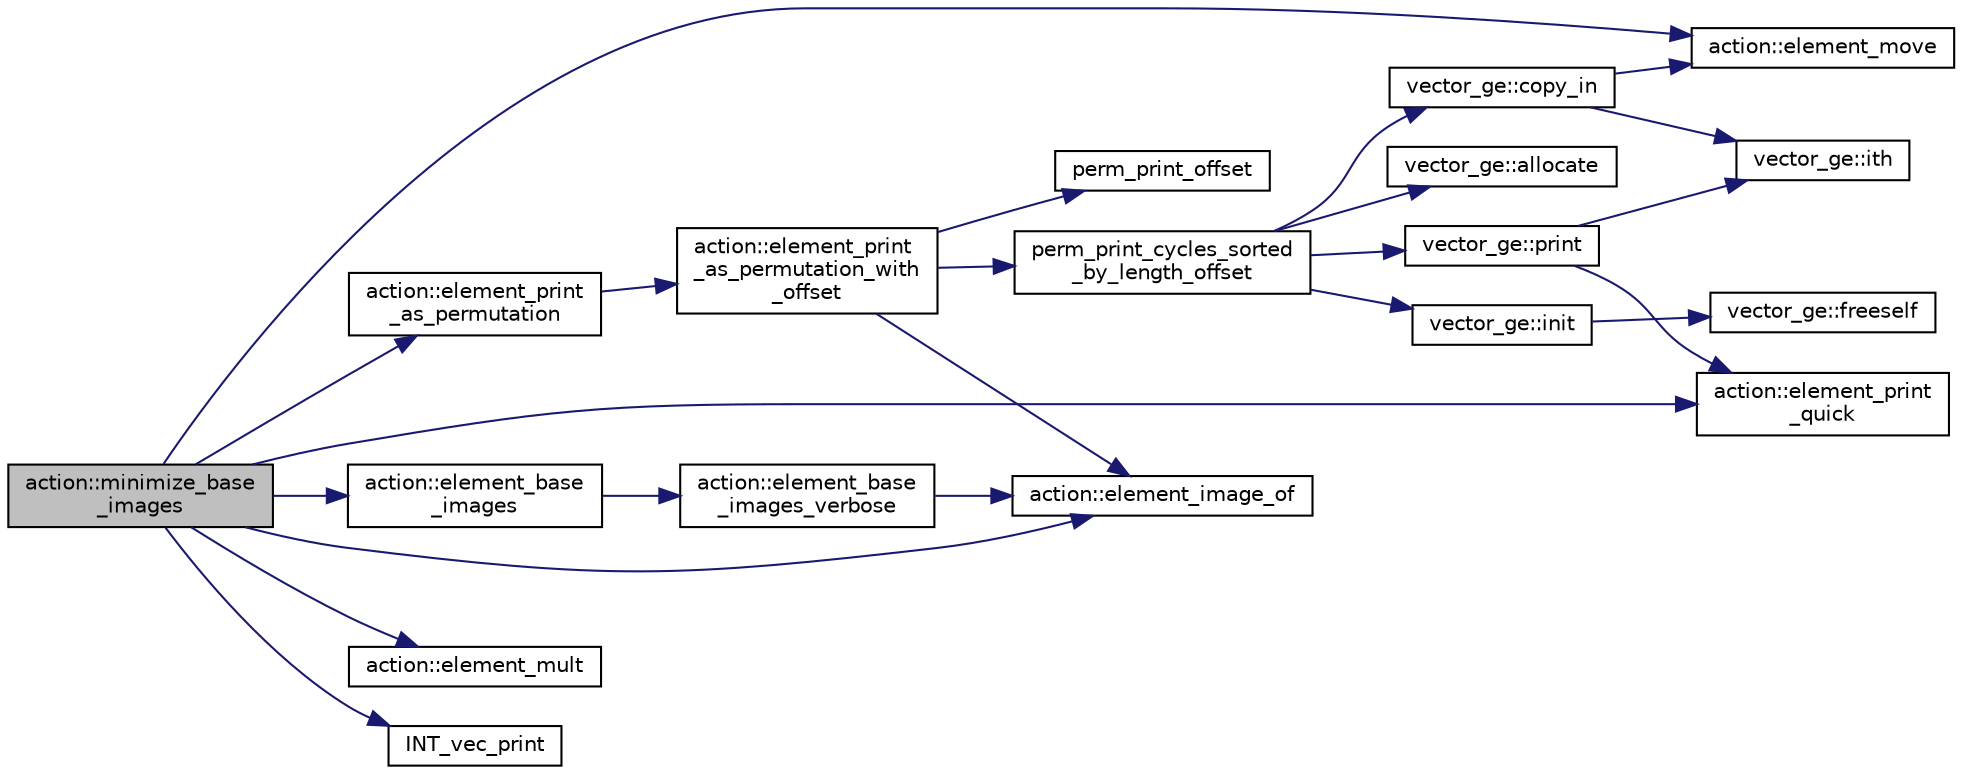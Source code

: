 digraph "action::minimize_base_images"
{
  edge [fontname="Helvetica",fontsize="10",labelfontname="Helvetica",labelfontsize="10"];
  node [fontname="Helvetica",fontsize="10",shape=record];
  rankdir="LR";
  Node31389 [label="action::minimize_base\l_images",height=0.2,width=0.4,color="black", fillcolor="grey75", style="filled", fontcolor="black"];
  Node31389 -> Node31390 [color="midnightblue",fontsize="10",style="solid",fontname="Helvetica"];
  Node31390 [label="action::element_move",height=0.2,width=0.4,color="black", fillcolor="white", style="filled",URL="$d2/d86/classaction.html#a550947491bbb534d3d7951f50198a874"];
  Node31389 -> Node31391 [color="midnightblue",fontsize="10",style="solid",fontname="Helvetica"];
  Node31391 [label="action::element_base\l_images",height=0.2,width=0.4,color="black", fillcolor="white", style="filled",URL="$d2/d86/classaction.html#afd647915ce11b6ce42455e33999dd822"];
  Node31391 -> Node31392 [color="midnightblue",fontsize="10",style="solid",fontname="Helvetica"];
  Node31392 [label="action::element_base\l_images_verbose",height=0.2,width=0.4,color="black", fillcolor="white", style="filled",URL="$d2/d86/classaction.html#a1e9bc21306d122f1c7b5b8d98d2d6dfd"];
  Node31392 -> Node31393 [color="midnightblue",fontsize="10",style="solid",fontname="Helvetica"];
  Node31393 [label="action::element_image_of",height=0.2,width=0.4,color="black", fillcolor="white", style="filled",URL="$d2/d86/classaction.html#ae09559d4537a048fc860f8a74a31393d"];
  Node31389 -> Node31393 [color="midnightblue",fontsize="10",style="solid",fontname="Helvetica"];
  Node31389 -> Node31394 [color="midnightblue",fontsize="10",style="solid",fontname="Helvetica"];
  Node31394 [label="action::element_print\l_quick",height=0.2,width=0.4,color="black", fillcolor="white", style="filled",URL="$d2/d86/classaction.html#a4844680cf6750396f76494a28655265b"];
  Node31389 -> Node31395 [color="midnightblue",fontsize="10",style="solid",fontname="Helvetica"];
  Node31395 [label="action::element_print\l_as_permutation",height=0.2,width=0.4,color="black", fillcolor="white", style="filled",URL="$d2/d86/classaction.html#a2975618a8203187b688a67c947150bb8"];
  Node31395 -> Node31396 [color="midnightblue",fontsize="10",style="solid",fontname="Helvetica"];
  Node31396 [label="action::element_print\l_as_permutation_with\l_offset",height=0.2,width=0.4,color="black", fillcolor="white", style="filled",URL="$d2/d86/classaction.html#addd61d869434abaad431124a6d858396"];
  Node31396 -> Node31393 [color="midnightblue",fontsize="10",style="solid",fontname="Helvetica"];
  Node31396 -> Node31397 [color="midnightblue",fontsize="10",style="solid",fontname="Helvetica"];
  Node31397 [label="perm_print_offset",height=0.2,width=0.4,color="black", fillcolor="white", style="filled",URL="$d2/d7c/combinatorics_8_c.html#ab87deef2ba9e4d2ce386a19eeaffecf3"];
  Node31396 -> Node31398 [color="midnightblue",fontsize="10",style="solid",fontname="Helvetica"];
  Node31398 [label="perm_print_cycles_sorted\l_by_length_offset",height=0.2,width=0.4,color="black", fillcolor="white", style="filled",URL="$d5/d90/action__global_8_c.html#a9d1f2e34879c04dbc45d08984a8066e3"];
  Node31398 -> Node31399 [color="midnightblue",fontsize="10",style="solid",fontname="Helvetica"];
  Node31399 [label="vector_ge::init",height=0.2,width=0.4,color="black", fillcolor="white", style="filled",URL="$d4/d6e/classvector__ge.html#afe1d6befd1f1501e6be34afbaa9d30a8"];
  Node31399 -> Node31400 [color="midnightblue",fontsize="10",style="solid",fontname="Helvetica"];
  Node31400 [label="vector_ge::freeself",height=0.2,width=0.4,color="black", fillcolor="white", style="filled",URL="$d4/d6e/classvector__ge.html#aa002e4b715cc73a9b8b367d29700b452"];
  Node31398 -> Node31401 [color="midnightblue",fontsize="10",style="solid",fontname="Helvetica"];
  Node31401 [label="vector_ge::allocate",height=0.2,width=0.4,color="black", fillcolor="white", style="filled",URL="$d4/d6e/classvector__ge.html#a35b062a9201b30f0a87bf87702d243ae"];
  Node31398 -> Node31402 [color="midnightblue",fontsize="10",style="solid",fontname="Helvetica"];
  Node31402 [label="vector_ge::copy_in",height=0.2,width=0.4,color="black", fillcolor="white", style="filled",URL="$d4/d6e/classvector__ge.html#ad02ebf2d4e8bbf095685aea921999145"];
  Node31402 -> Node31403 [color="midnightblue",fontsize="10",style="solid",fontname="Helvetica"];
  Node31403 [label="vector_ge::ith",height=0.2,width=0.4,color="black", fillcolor="white", style="filled",URL="$d4/d6e/classvector__ge.html#a1ff002e8b746a9beb119d57dcd4a15ff"];
  Node31402 -> Node31390 [color="midnightblue",fontsize="10",style="solid",fontname="Helvetica"];
  Node31398 -> Node31404 [color="midnightblue",fontsize="10",style="solid",fontname="Helvetica"];
  Node31404 [label="vector_ge::print",height=0.2,width=0.4,color="black", fillcolor="white", style="filled",URL="$d4/d6e/classvector__ge.html#a0d260cce035c20b32d7989c50670aa8a"];
  Node31404 -> Node31394 [color="midnightblue",fontsize="10",style="solid",fontname="Helvetica"];
  Node31404 -> Node31403 [color="midnightblue",fontsize="10",style="solid",fontname="Helvetica"];
  Node31389 -> Node31405 [color="midnightblue",fontsize="10",style="solid",fontname="Helvetica"];
  Node31405 [label="action::element_mult",height=0.2,width=0.4,color="black", fillcolor="white", style="filled",URL="$d2/d86/classaction.html#ae9e36b2cae1f0f7bd7144097fa9a34b3"];
  Node31389 -> Node31406 [color="midnightblue",fontsize="10",style="solid",fontname="Helvetica"];
  Node31406 [label="INT_vec_print",height=0.2,width=0.4,color="black", fillcolor="white", style="filled",URL="$df/dbf/sajeeb_8_c.html#a79a5901af0b47dd0d694109543c027fe"];
}
